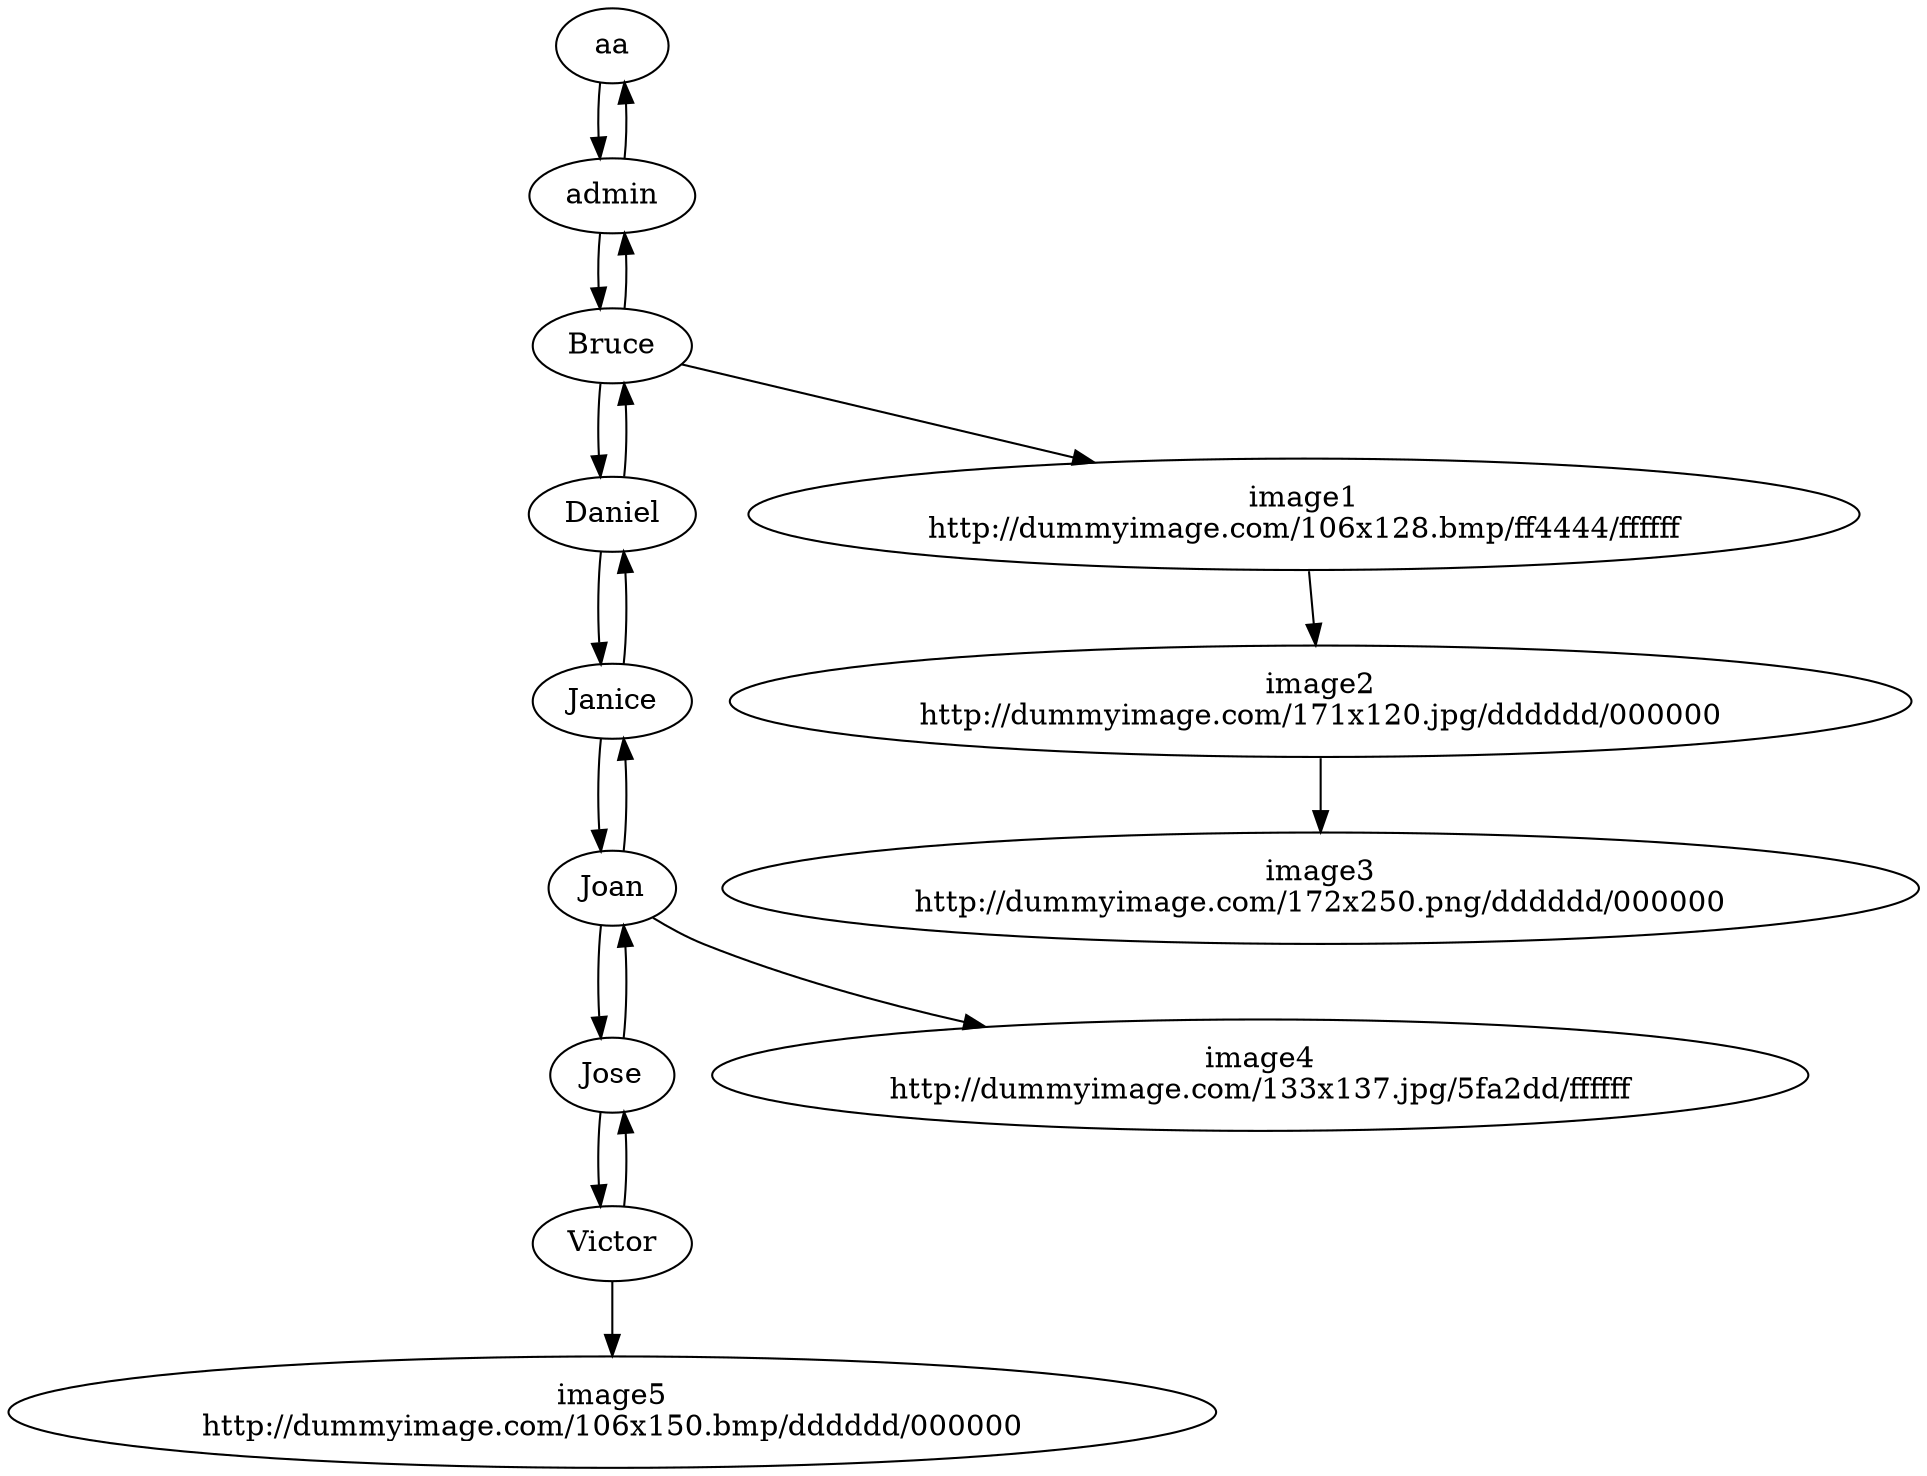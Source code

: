 digraph G { 
aa->admin;
admin->aa;
admin->Bruce;
Bruce->admin;
Bruce->Daniel;
Daniel->Bruce;
image1[label = "image1\nhttp://dummyimage.com/106x128.bmp/ff4444/ffffff"];
Bruce->image1;
image2[label = "image2\nhttp://dummyimage.com/171x120.jpg/dddddd/000000"];
image1->image2;
image3[label = "image3\nhttp://dummyimage.com/172x250.png/dddddd/000000
"];
image2->image3;
Daniel->Janice;
Janice->Daniel;
Janice->Joan;
Joan->Janice;
Joan->Jose;
Jose->Joan;
image4[label = "image4\nhttp://dummyimage.com/133x137.jpg/5fa2dd/ffffff
"];
Joan->image4;
Jose->Victor;
Victor->Jose;
image5[label = "image5\nhttp://dummyimage.com/106x150.bmp/dddddd/000000
"];
Victor->image5;
}
